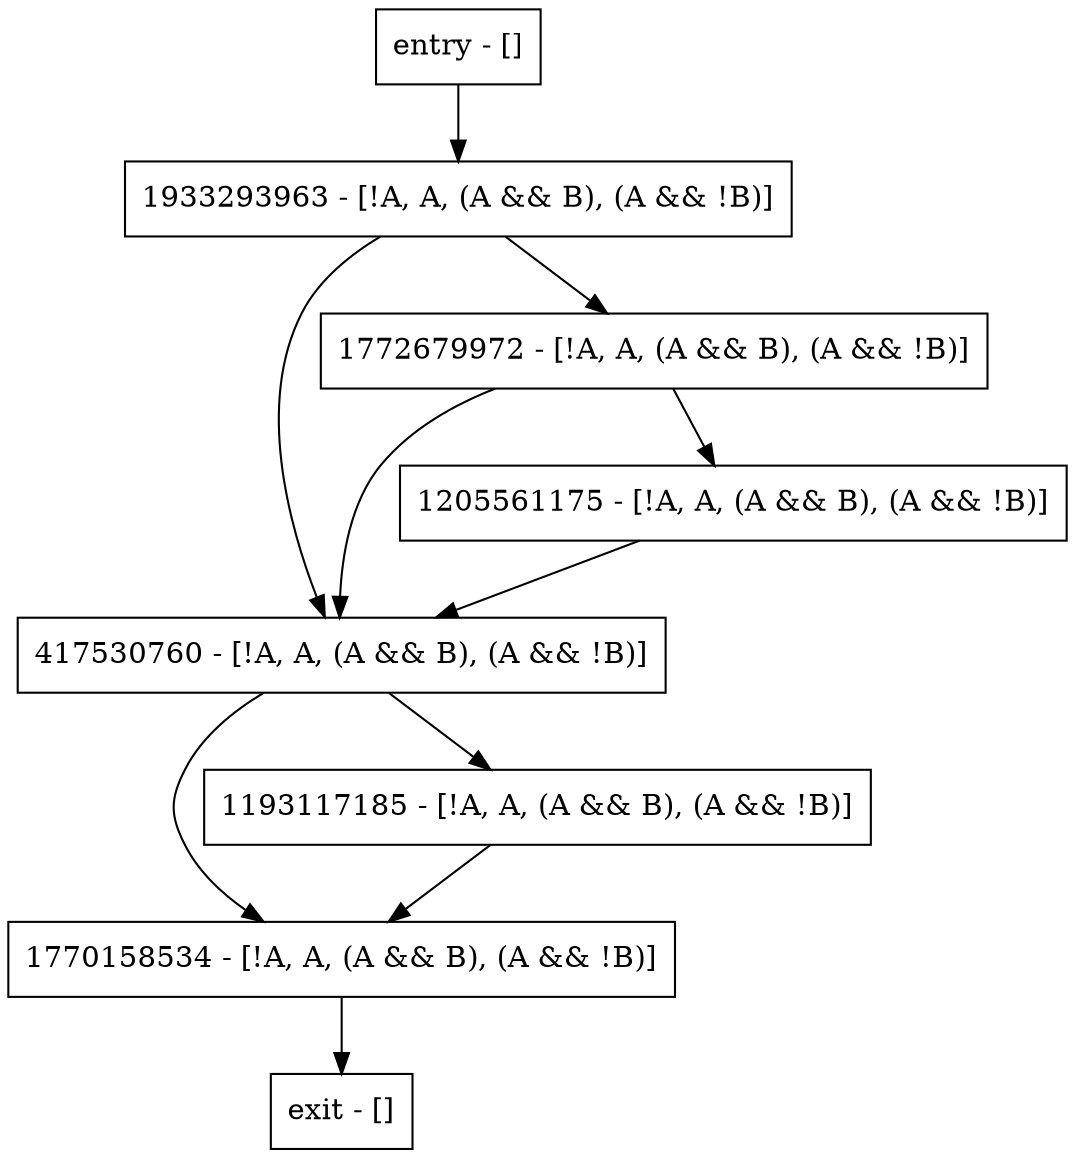 digraph main {
node [shape=record];
1933293963 [label="1933293963 - [!A, A, (A && B), (A && !B)]"];
entry [label="entry - []"];
exit [label="exit - []"];
1770158534 [label="1770158534 - [!A, A, (A && B), (A && !B)]"];
1193117185 [label="1193117185 - [!A, A, (A && B), (A && !B)]"];
417530760 [label="417530760 - [!A, A, (A && B), (A && !B)]"];
1205561175 [label="1205561175 - [!A, A, (A && B), (A && !B)]"];
1772679972 [label="1772679972 - [!A, A, (A && B), (A && !B)]"];
entry;
exit;
1933293963 -> 417530760;
1933293963 -> 1772679972;
entry -> 1933293963;
1770158534 -> exit;
1193117185 -> 1770158534;
417530760 -> 1770158534;
417530760 -> 1193117185;
1205561175 -> 417530760;
1772679972 -> 417530760;
1772679972 -> 1205561175;
}
